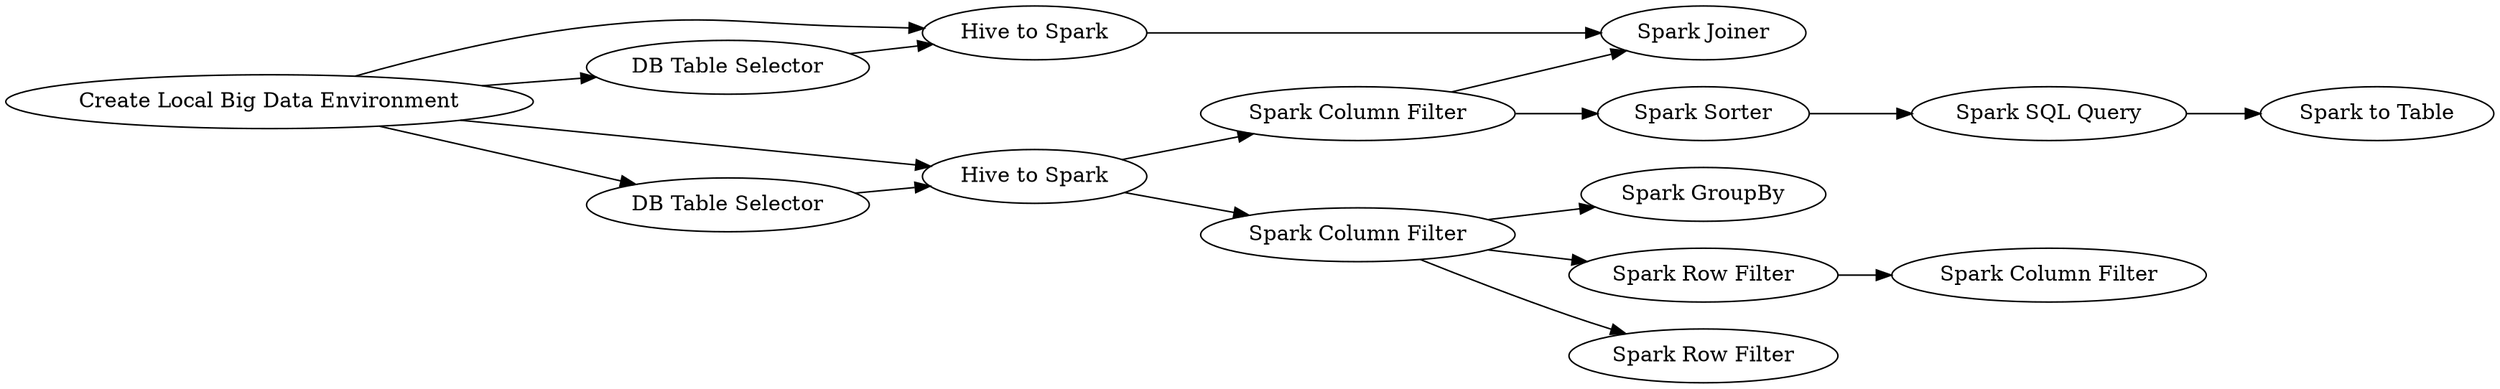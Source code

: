 digraph {
	"1161758073155753789_243" [label="Spark GroupBy"]
	"1161758073155753789_248" [label="Hive to Spark"]
	"1161758073155753789_212" [label="Create Local Big Data Environment"]
	"1161758073155753789_249" [label="Hive to Spark"]
	"1161758073155753789_216" [label="Spark Sorter"]
	"1161758073155753789_244" [label="Spark Column Filter"]
	"1161758073155753789_207" [label="Spark to Table"]
	"1161758073155753789_242" [label="Spark Row Filter"]
	"1161758073155753789_246" [label="DB Table Selector"]
	"1161758073155753789_215" [label="Spark Joiner"]
	"1161758073155753789_220" [label="Spark SQL Query"]
	"1161758073155753789_241" [label="Spark Row Filter"]
	"1161758073155753789_214" [label="Spark Column Filter"]
	"1161758073155753789_240" [label="Spark Column Filter"]
	"1161758073155753789_247" [label="DB Table Selector"]
	"1161758073155753789_212" -> "1161758073155753789_249"
	"1161758073155753789_246" -> "1161758073155753789_248"
	"1161758073155753789_249" -> "1161758073155753789_240"
	"1161758073155753789_248" -> "1161758073155753789_215"
	"1161758073155753789_214" -> "1161758073155753789_215"
	"1161758073155753789_240" -> "1161758073155753789_242"
	"1161758073155753789_240" -> "1161758073155753789_243"
	"1161758073155753789_214" -> "1161758073155753789_216"
	"1161758073155753789_212" -> "1161758073155753789_247"
	"1161758073155753789_242" -> "1161758073155753789_244"
	"1161758073155753789_212" -> "1161758073155753789_248"
	"1161758073155753789_216" -> "1161758073155753789_220"
	"1161758073155753789_249" -> "1161758073155753789_214"
	"1161758073155753789_240" -> "1161758073155753789_241"
	"1161758073155753789_247" -> "1161758073155753789_249"
	"1161758073155753789_212" -> "1161758073155753789_246"
	"1161758073155753789_220" -> "1161758073155753789_207"
	rankdir=LR
}
